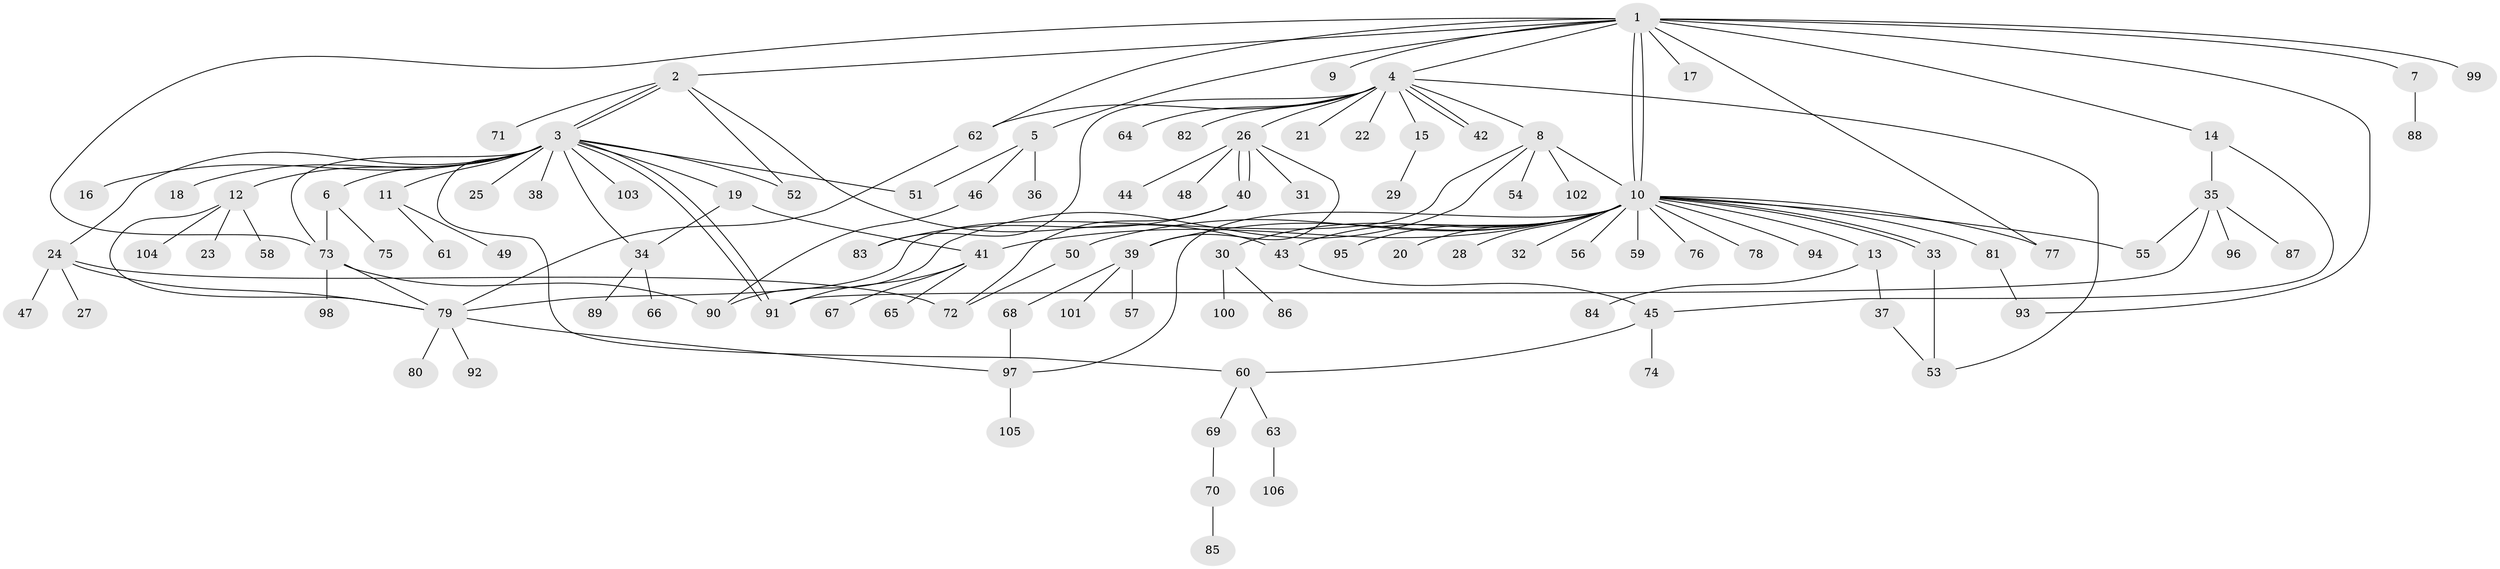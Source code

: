 // coarse degree distribution, {13: 0.018867924528301886, 5: 0.05660377358490566, 10: 0.018867924528301886, 11: 0.018867924528301886, 4: 0.03773584905660377, 8: 0.018867924528301886, 2: 0.1509433962264151, 1: 0.5471698113207547, 24: 0.018867924528301886, 3: 0.11320754716981132}
// Generated by graph-tools (version 1.1) at 2025/18/03/04/25 18:18:13]
// undirected, 106 vertices, 141 edges
graph export_dot {
graph [start="1"]
  node [color=gray90,style=filled];
  1;
  2;
  3;
  4;
  5;
  6;
  7;
  8;
  9;
  10;
  11;
  12;
  13;
  14;
  15;
  16;
  17;
  18;
  19;
  20;
  21;
  22;
  23;
  24;
  25;
  26;
  27;
  28;
  29;
  30;
  31;
  32;
  33;
  34;
  35;
  36;
  37;
  38;
  39;
  40;
  41;
  42;
  43;
  44;
  45;
  46;
  47;
  48;
  49;
  50;
  51;
  52;
  53;
  54;
  55;
  56;
  57;
  58;
  59;
  60;
  61;
  62;
  63;
  64;
  65;
  66;
  67;
  68;
  69;
  70;
  71;
  72;
  73;
  74;
  75;
  76;
  77;
  78;
  79;
  80;
  81;
  82;
  83;
  84;
  85;
  86;
  87;
  88;
  89;
  90;
  91;
  92;
  93;
  94;
  95;
  96;
  97;
  98;
  99;
  100;
  101;
  102;
  103;
  104;
  105;
  106;
  1 -- 2;
  1 -- 4;
  1 -- 5;
  1 -- 7;
  1 -- 9;
  1 -- 10;
  1 -- 10;
  1 -- 14;
  1 -- 17;
  1 -- 62;
  1 -- 73;
  1 -- 77;
  1 -- 93;
  1 -- 99;
  2 -- 3;
  2 -- 3;
  2 -- 43;
  2 -- 52;
  2 -- 71;
  3 -- 6;
  3 -- 11;
  3 -- 12;
  3 -- 16;
  3 -- 18;
  3 -- 19;
  3 -- 24;
  3 -- 25;
  3 -- 34;
  3 -- 38;
  3 -- 51;
  3 -- 52;
  3 -- 60;
  3 -- 73;
  3 -- 91;
  3 -- 91;
  3 -- 103;
  4 -- 8;
  4 -- 15;
  4 -- 21;
  4 -- 22;
  4 -- 26;
  4 -- 42;
  4 -- 42;
  4 -- 53;
  4 -- 62;
  4 -- 64;
  4 -- 82;
  4 -- 83;
  5 -- 36;
  5 -- 46;
  5 -- 51;
  6 -- 73;
  6 -- 75;
  7 -- 88;
  8 -- 10;
  8 -- 54;
  8 -- 79;
  8 -- 90;
  8 -- 102;
  10 -- 13;
  10 -- 20;
  10 -- 28;
  10 -- 30;
  10 -- 32;
  10 -- 33;
  10 -- 33;
  10 -- 39;
  10 -- 41;
  10 -- 43;
  10 -- 50;
  10 -- 55;
  10 -- 56;
  10 -- 59;
  10 -- 76;
  10 -- 77;
  10 -- 78;
  10 -- 81;
  10 -- 94;
  10 -- 95;
  10 -- 97;
  11 -- 49;
  11 -- 61;
  12 -- 23;
  12 -- 58;
  12 -- 79;
  12 -- 104;
  13 -- 37;
  13 -- 84;
  14 -- 35;
  14 -- 45;
  15 -- 29;
  19 -- 34;
  19 -- 41;
  24 -- 27;
  24 -- 47;
  24 -- 72;
  24 -- 79;
  26 -- 31;
  26 -- 39;
  26 -- 40;
  26 -- 40;
  26 -- 44;
  26 -- 48;
  30 -- 86;
  30 -- 100;
  33 -- 53;
  34 -- 66;
  34 -- 89;
  35 -- 55;
  35 -- 87;
  35 -- 91;
  35 -- 96;
  37 -- 53;
  39 -- 57;
  39 -- 68;
  39 -- 101;
  40 -- 72;
  40 -- 83;
  41 -- 65;
  41 -- 67;
  41 -- 91;
  43 -- 45;
  45 -- 60;
  45 -- 74;
  46 -- 90;
  50 -- 72;
  60 -- 63;
  60 -- 69;
  62 -- 79;
  63 -- 106;
  68 -- 97;
  69 -- 70;
  70 -- 85;
  73 -- 79;
  73 -- 90;
  73 -- 98;
  79 -- 80;
  79 -- 92;
  79 -- 97;
  81 -- 93;
  97 -- 105;
}
